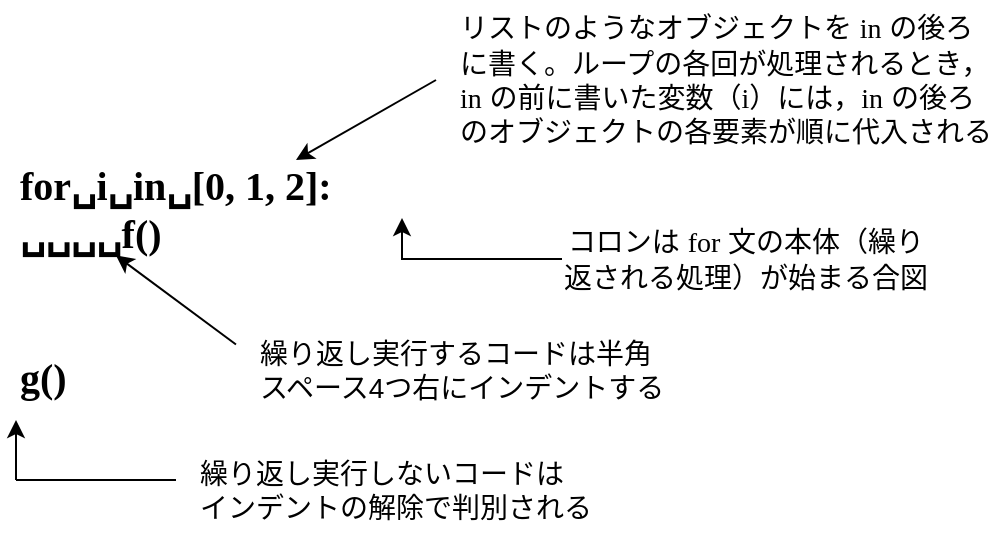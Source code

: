 <mxfile version="12.6.5" type="device"><diagram id="aHfn7XCvugU5ImbeWhlC" name="Page-1"><mxGraphModel dx="946" dy="680" grid="1" gridSize="10" guides="1" tooltips="1" connect="1" arrows="1" fold="1" page="1" pageScale="1" pageWidth="850" pageHeight="1100" math="0" shadow="0" extFonts="Inconsolata^https://fonts.googleapis.com/css?family=Inconsolata"><root><mxCell id="0"/><mxCell id="1" parent="0"/><mxCell id="1vn0hmFszEnQHPeX3cw7-1" value="&lt;font style=&quot;font-size: 20px&quot;&gt;&lt;b&gt;for␣i␣in␣[0, 1, 2]:&lt;br&gt;␣␣␣␣f()&lt;br&gt;&lt;br&gt;&lt;br&gt;g()&lt;/b&gt;&lt;br&gt;&lt;/font&gt;" style="text;html=1;strokeColor=none;fillColor=none;align=left;verticalAlign=middle;whiteSpace=wrap;rounded=0;fontFamily=Inconsolata;FType=g;" parent="1" vertex="1"><mxGeometry x="80" y="80" width="230" height="140" as="geometry"/></mxCell><mxCell id="1vn0hmFszEnQHPeX3cw7-3" value="&lt;font style=&quot;font-size: 14px&quot;&gt;コロンは&amp;nbsp;&lt;font face=&quot;Inconsolata&quot;&gt;for&lt;/font&gt; 文の本体（繰り返される処理）が始まる合図&lt;/font&gt;" style="text;html=1;strokeColor=none;fillColor=none;align=center;verticalAlign=middle;whiteSpace=wrap;rounded=0;" parent="1" vertex="1"><mxGeometry x="350" y="130" width="190" height="20" as="geometry"/></mxCell><mxCell id="1vn0hmFszEnQHPeX3cw7-5" value="" style="endArrow=classic;html=1;" parent="1" edge="1"><mxGeometry width="50" height="50" relative="1" as="geometry"><mxPoint x="190" y="182.25" as="sourcePoint"/><mxPoint x="130" y="137.75" as="targetPoint"/></mxGeometry></mxCell><mxCell id="1vn0hmFszEnQHPeX3cw7-6" value="&lt;span style=&quot;font-size: 14px&quot;&gt;繰り返し実行するコードは半角スペース4つ右にインデントする&lt;br&gt;&lt;/span&gt;" style="text;html=1;strokeColor=none;fillColor=none;align=left;verticalAlign=middle;whiteSpace=wrap;rounded=0;" parent="1" vertex="1"><mxGeometry x="200" y="170" width="210" height="50" as="geometry"/></mxCell><mxCell id="1vn0hmFszEnQHPeX3cw7-7" value="" style="endArrow=classic;html=1;" parent="1" edge="1"><mxGeometry width="50" height="50" relative="1" as="geometry"><mxPoint x="290" y="50" as="sourcePoint"/><mxPoint x="220" y="90" as="targetPoint"/></mxGeometry></mxCell><mxCell id="1vn0hmFszEnQHPeX3cw7-8" value="&lt;font style=&quot;font-size: 14px&quot;&gt;リストのようなオブジェクトを &lt;font face=&quot;Inconsolata&quot;&gt;in&lt;/font&gt; の後ろに書く。ループの各回が処理されるとき，&lt;font face=&quot;Inconsolata&quot;&gt;in&lt;/font&gt; の前に書いた変数（&lt;font face=&quot;Inconsolata&quot;&gt;i）&lt;/font&gt;には，&lt;font face=&quot;Inconsolata&quot;&gt;in&lt;/font&gt;&amp;nbsp;の後ろ&lt;br&gt;のオブジェクトの各要素が順に代入される&lt;br&gt;&lt;/font&gt;" style="text;html=1;strokeColor=none;fillColor=none;align=left;verticalAlign=middle;whiteSpace=wrap;rounded=0;" parent="1" vertex="1"><mxGeometry x="300" y="10" width="270" height="80" as="geometry"/></mxCell><mxCell id="jtjusOiC0Otl3r3cIxjf-1" value="" style="endArrow=classic;html=1;" edge="1" parent="1"><mxGeometry width="50" height="50" relative="1" as="geometry"><mxPoint x="80" y="250" as="sourcePoint"/><mxPoint x="80" y="220" as="targetPoint"/></mxGeometry></mxCell><mxCell id="jtjusOiC0Otl3r3cIxjf-2" value="" style="endArrow=none;html=1;" edge="1" parent="1"><mxGeometry width="50" height="50" relative="1" as="geometry"><mxPoint x="80" y="250" as="sourcePoint"/><mxPoint x="160" y="250" as="targetPoint"/></mxGeometry></mxCell><mxCell id="jtjusOiC0Otl3r3cIxjf-3" value="&lt;span style=&quot;font-size: 14px&quot;&gt;繰り返し実行しないコードは&lt;br&gt;インデントの解除で判別される&lt;br&gt;&lt;/span&gt;" style="text;html=1;strokeColor=none;fillColor=none;align=left;verticalAlign=middle;whiteSpace=wrap;rounded=0;" vertex="1" parent="1"><mxGeometry x="170" y="230" width="210" height="50" as="geometry"/></mxCell><mxCell id="jtjusOiC0Otl3r3cIxjf-4" value="" style="endArrow=classic;html=1;" edge="1" parent="1"><mxGeometry width="50" height="50" relative="1" as="geometry"><mxPoint x="273" y="140" as="sourcePoint"/><mxPoint x="273" y="119" as="targetPoint"/></mxGeometry></mxCell><mxCell id="jtjusOiC0Otl3r3cIxjf-5" value="" style="endArrow=none;html=1;" edge="1" parent="1"><mxGeometry width="50" height="50" relative="1" as="geometry"><mxPoint x="273" y="139.5" as="sourcePoint"/><mxPoint x="353" y="139.5" as="targetPoint"/></mxGeometry></mxCell></root></mxGraphModel></diagram></mxfile>